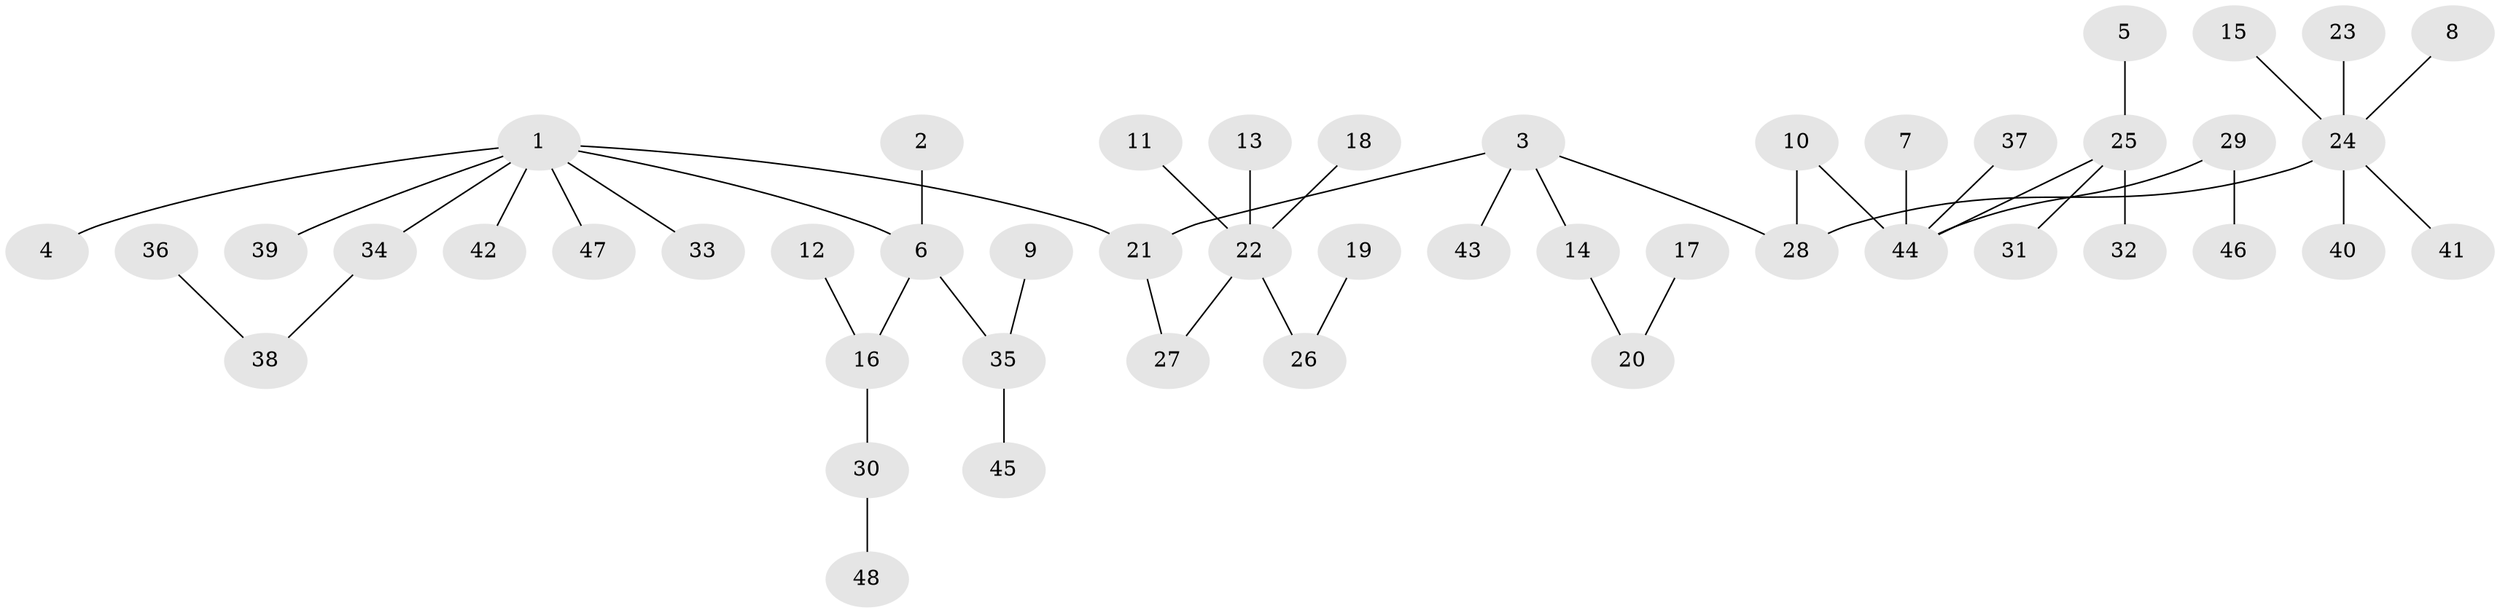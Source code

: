 // original degree distribution, {5: 0.05263157894736842, 4: 0.09473684210526316, 1: 0.5578947368421052, 2: 0.1368421052631579, 3: 0.14736842105263157, 6: 0.010526315789473684}
// Generated by graph-tools (version 1.1) at 2025/50/03/09/25 03:50:20]
// undirected, 48 vertices, 47 edges
graph export_dot {
graph [start="1"]
  node [color=gray90,style=filled];
  1;
  2;
  3;
  4;
  5;
  6;
  7;
  8;
  9;
  10;
  11;
  12;
  13;
  14;
  15;
  16;
  17;
  18;
  19;
  20;
  21;
  22;
  23;
  24;
  25;
  26;
  27;
  28;
  29;
  30;
  31;
  32;
  33;
  34;
  35;
  36;
  37;
  38;
  39;
  40;
  41;
  42;
  43;
  44;
  45;
  46;
  47;
  48;
  1 -- 4 [weight=1.0];
  1 -- 6 [weight=1.0];
  1 -- 21 [weight=1.0];
  1 -- 33 [weight=1.0];
  1 -- 34 [weight=1.0];
  1 -- 39 [weight=1.0];
  1 -- 42 [weight=1.0];
  1 -- 47 [weight=1.0];
  2 -- 6 [weight=1.0];
  3 -- 14 [weight=1.0];
  3 -- 21 [weight=1.0];
  3 -- 28 [weight=1.0];
  3 -- 43 [weight=1.0];
  5 -- 25 [weight=1.0];
  6 -- 16 [weight=1.0];
  6 -- 35 [weight=1.0];
  7 -- 44 [weight=1.0];
  8 -- 24 [weight=1.0];
  9 -- 35 [weight=1.0];
  10 -- 28 [weight=1.0];
  10 -- 44 [weight=1.0];
  11 -- 22 [weight=1.0];
  12 -- 16 [weight=1.0];
  13 -- 22 [weight=1.0];
  14 -- 20 [weight=1.0];
  15 -- 24 [weight=1.0];
  16 -- 30 [weight=1.0];
  17 -- 20 [weight=1.0];
  18 -- 22 [weight=1.0];
  19 -- 26 [weight=1.0];
  21 -- 27 [weight=1.0];
  22 -- 26 [weight=1.0];
  22 -- 27 [weight=1.0];
  23 -- 24 [weight=1.0];
  24 -- 28 [weight=1.0];
  24 -- 40 [weight=1.0];
  24 -- 41 [weight=1.0];
  25 -- 31 [weight=1.0];
  25 -- 32 [weight=1.0];
  25 -- 44 [weight=1.0];
  29 -- 44 [weight=1.0];
  29 -- 46 [weight=1.0];
  30 -- 48 [weight=1.0];
  34 -- 38 [weight=1.0];
  35 -- 45 [weight=1.0];
  36 -- 38 [weight=1.0];
  37 -- 44 [weight=1.0];
}

